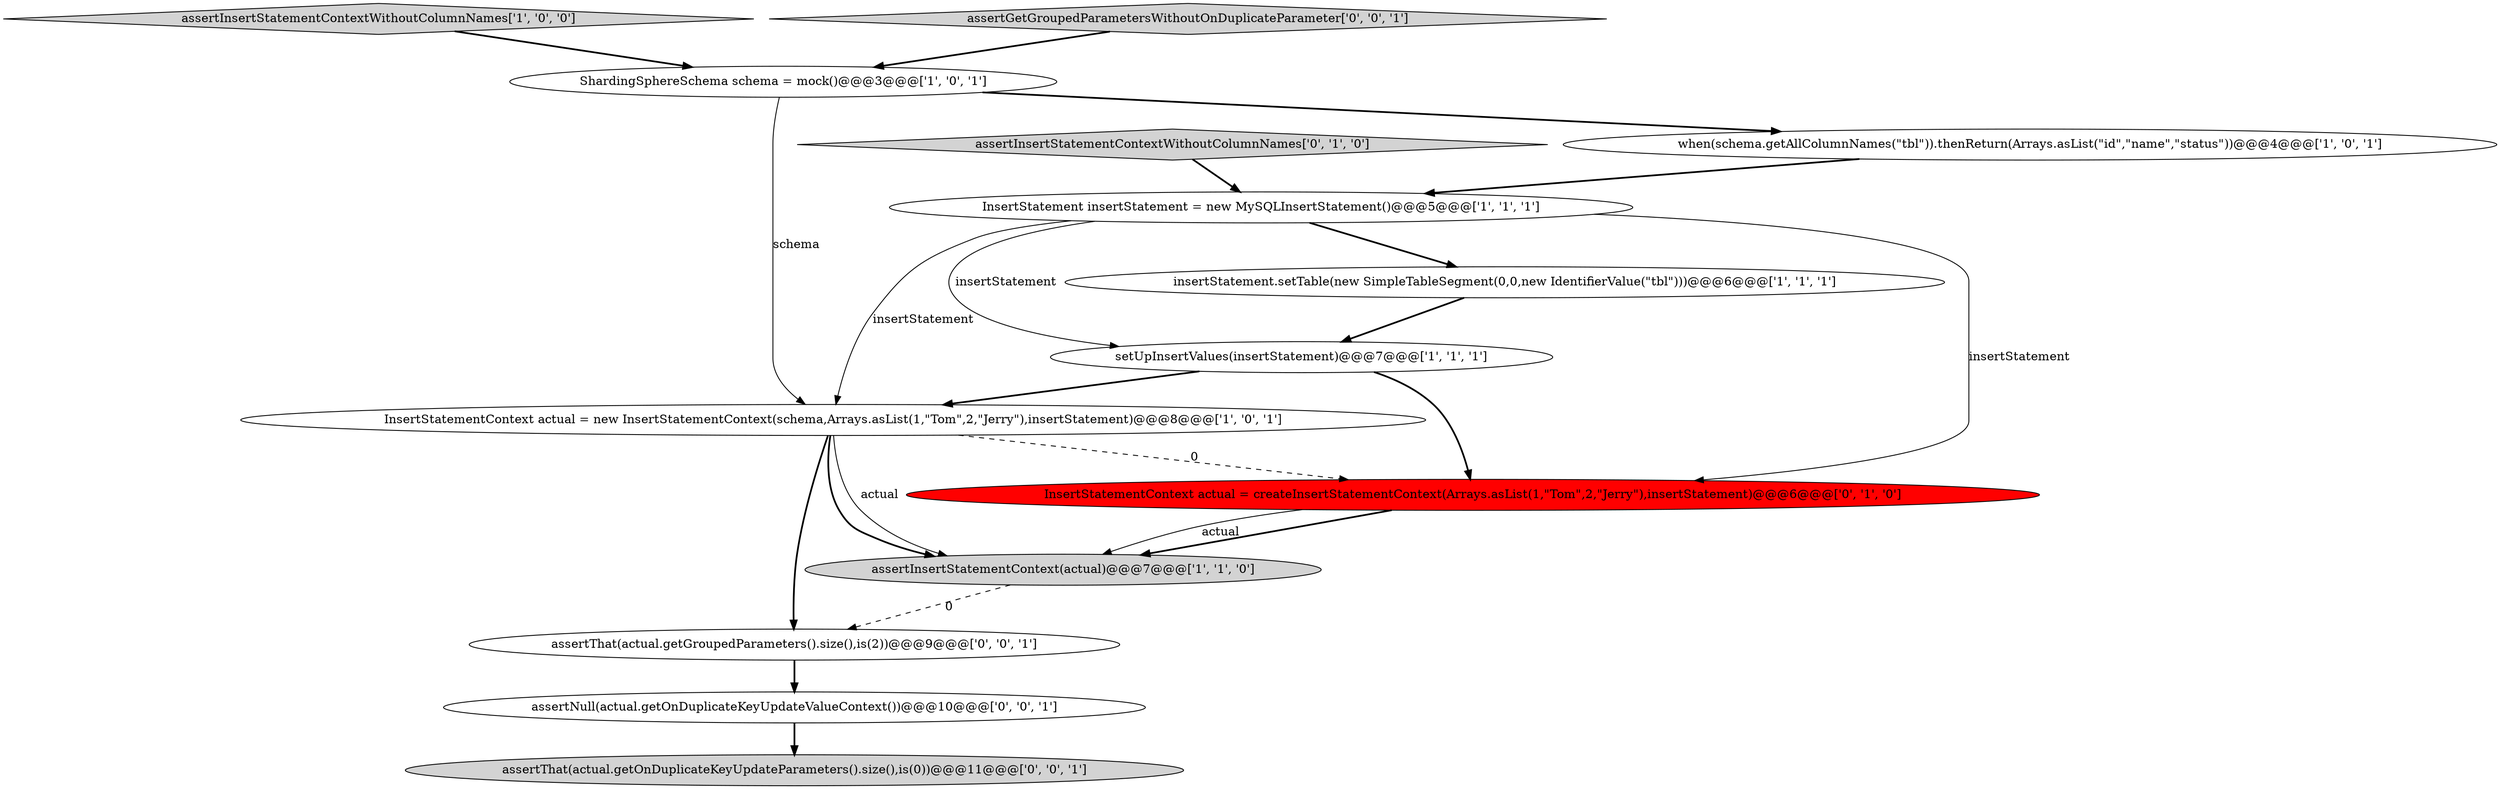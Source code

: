 digraph {
12 [style = filled, label = "assertNull(actual.getOnDuplicateKeyUpdateValueContext())@@@10@@@['0', '0', '1']", fillcolor = white, shape = ellipse image = "AAA0AAABBB3BBB"];
8 [style = filled, label = "assertInsertStatementContextWithoutColumnNames['0', '1', '0']", fillcolor = lightgray, shape = diamond image = "AAA0AAABBB2BBB"];
4 [style = filled, label = "when(schema.getAllColumnNames(\"tbl\")).thenReturn(Arrays.asList(\"id\",\"name\",\"status\"))@@@4@@@['1', '0', '1']", fillcolor = white, shape = ellipse image = "AAA0AAABBB1BBB"];
0 [style = filled, label = "insertStatement.setTable(new SimpleTableSegment(0,0,new IdentifierValue(\"tbl\")))@@@6@@@['1', '1', '1']", fillcolor = white, shape = ellipse image = "AAA0AAABBB1BBB"];
5 [style = filled, label = "InsertStatementContext actual = new InsertStatementContext(schema,Arrays.asList(1,\"Tom\",2,\"Jerry\"),insertStatement)@@@8@@@['1', '0', '1']", fillcolor = white, shape = ellipse image = "AAA0AAABBB1BBB"];
9 [style = filled, label = "InsertStatementContext actual = createInsertStatementContext(Arrays.asList(1,\"Tom\",2,\"Jerry\"),insertStatement)@@@6@@@['0', '1', '0']", fillcolor = red, shape = ellipse image = "AAA1AAABBB2BBB"];
1 [style = filled, label = "ShardingSphereSchema schema = mock()@@@3@@@['1', '0', '1']", fillcolor = white, shape = ellipse image = "AAA0AAABBB1BBB"];
3 [style = filled, label = "InsertStatement insertStatement = new MySQLInsertStatement()@@@5@@@['1', '1', '1']", fillcolor = white, shape = ellipse image = "AAA0AAABBB1BBB"];
7 [style = filled, label = "assertInsertStatementContextWithoutColumnNames['1', '0', '0']", fillcolor = lightgray, shape = diamond image = "AAA0AAABBB1BBB"];
11 [style = filled, label = "assertThat(actual.getGroupedParameters().size(),is(2))@@@9@@@['0', '0', '1']", fillcolor = white, shape = ellipse image = "AAA0AAABBB3BBB"];
2 [style = filled, label = "assertInsertStatementContext(actual)@@@7@@@['1', '1', '0']", fillcolor = lightgray, shape = ellipse image = "AAA0AAABBB1BBB"];
13 [style = filled, label = "assertGetGroupedParametersWithoutOnDuplicateParameter['0', '0', '1']", fillcolor = lightgray, shape = diamond image = "AAA0AAABBB3BBB"];
10 [style = filled, label = "assertThat(actual.getOnDuplicateKeyUpdateParameters().size(),is(0))@@@11@@@['0', '0', '1']", fillcolor = lightgray, shape = ellipse image = "AAA0AAABBB3BBB"];
6 [style = filled, label = "setUpInsertValues(insertStatement)@@@7@@@['1', '1', '1']", fillcolor = white, shape = ellipse image = "AAA0AAABBB1BBB"];
4->3 [style = bold, label=""];
1->4 [style = bold, label=""];
3->9 [style = solid, label="insertStatement"];
7->1 [style = bold, label=""];
5->2 [style = solid, label="actual"];
3->5 [style = solid, label="insertStatement"];
0->6 [style = bold, label=""];
9->2 [style = bold, label=""];
3->6 [style = solid, label="insertStatement"];
8->3 [style = bold, label=""];
5->9 [style = dashed, label="0"];
11->12 [style = bold, label=""];
1->5 [style = solid, label="schema"];
9->2 [style = solid, label="actual"];
13->1 [style = bold, label=""];
3->0 [style = bold, label=""];
6->5 [style = bold, label=""];
5->2 [style = bold, label=""];
12->10 [style = bold, label=""];
2->11 [style = dashed, label="0"];
5->11 [style = bold, label=""];
6->9 [style = bold, label=""];
}
